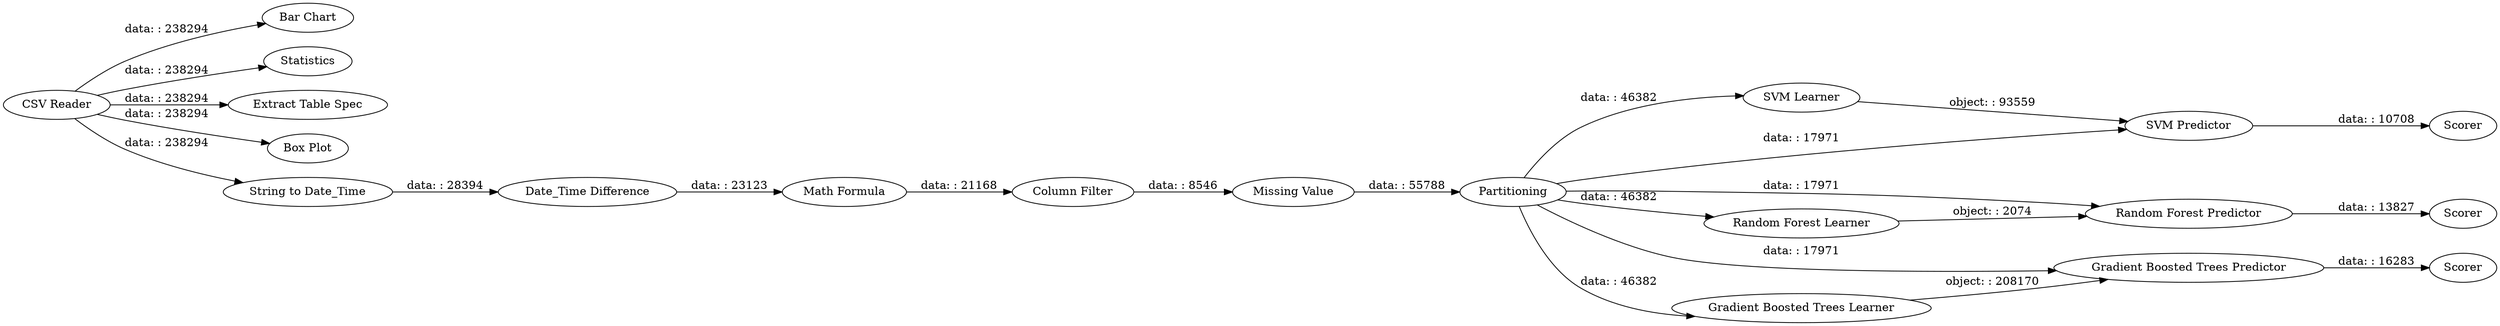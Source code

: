 digraph {
	"-3737169137438269277_32" [label="Bar Chart"]
	"-3737169137438269277_20" [label="SVM Learner"]
	"-3737169137438269277_29" [label=Statistics]
	"-3737169137438269277_21" [label="SVM Predictor"]
	"-3737169137438269277_13" [label=Partitioning]
	"-3737169137438269277_15" [label="Random Forest Predictor"]
	"-3737169137438269277_16" [label=Scorer]
	"-3737169137438269277_17" [label="Gradient Boosted Trees Learner"]
	"-3737169137438269277_3" [label="Missing Value"]
	"-3737169137438269277_1" [label="CSV Reader"]
	"-3737169137438269277_28" [label="Column Filter"]
	"-3737169137438269277_30" [label="Extract Table Spec"]
	"-3737169137438269277_14" [label="Random Forest Learner"]
	"-3737169137438269277_18" [label="Gradient Boosted Trees Predictor"]
	"-3737169137438269277_31" [label="Box Plot"]
	"-3737169137438269277_25" [label="String to Date_Time"]
	"-3737169137438269277_26" [label="Date_Time Difference"]
	"-3737169137438269277_27" [label="Math Formula"]
	"-3737169137438269277_22" [label=Scorer]
	"-3737169137438269277_19" [label=Scorer]
	"-3737169137438269277_13" -> "-3737169137438269277_20" [label="data: : 46382"]
	"-3737169137438269277_13" -> "-3737169137438269277_18" [label="data: : 17971"]
	"-3737169137438269277_1" -> "-3737169137438269277_29" [label="data: : 238294"]
	"-3737169137438269277_13" -> "-3737169137438269277_17" [label="data: : 46382"]
	"-3737169137438269277_15" -> "-3737169137438269277_16" [label="data: : 13827"]
	"-3737169137438269277_17" -> "-3737169137438269277_18" [label="object: : 208170"]
	"-3737169137438269277_27" -> "-3737169137438269277_28" [label="data: : 21168"]
	"-3737169137438269277_1" -> "-3737169137438269277_30" [label="data: : 238294"]
	"-3737169137438269277_20" -> "-3737169137438269277_21" [label="object: : 93559"]
	"-3737169137438269277_13" -> "-3737169137438269277_21" [label="data: : 17971"]
	"-3737169137438269277_25" -> "-3737169137438269277_26" [label="data: : 28394"]
	"-3737169137438269277_26" -> "-3737169137438269277_27" [label="data: : 23123"]
	"-3737169137438269277_21" -> "-3737169137438269277_22" [label="data: : 10708"]
	"-3737169137438269277_1" -> "-3737169137438269277_31" [label="data: : 238294"]
	"-3737169137438269277_1" -> "-3737169137438269277_32" [label="data: : 238294"]
	"-3737169137438269277_13" -> "-3737169137438269277_15" [label="data: : 17971"]
	"-3737169137438269277_18" -> "-3737169137438269277_19" [label="data: : 16283"]
	"-3737169137438269277_14" -> "-3737169137438269277_15" [label="object: : 2074"]
	"-3737169137438269277_28" -> "-3737169137438269277_3" [label="data: : 8546"]
	"-3737169137438269277_1" -> "-3737169137438269277_25" [label="data: : 238294"]
	"-3737169137438269277_3" -> "-3737169137438269277_13" [label="data: : 55788"]
	"-3737169137438269277_13" -> "-3737169137438269277_14" [label="data: : 46382"]
	rankdir=LR
}

